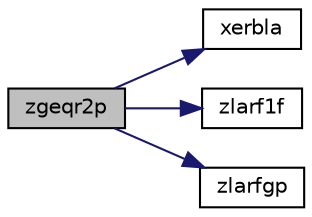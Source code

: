 digraph "zgeqr2p"
{
 // LATEX_PDF_SIZE
  edge [fontname="Helvetica",fontsize="10",labelfontname="Helvetica",labelfontsize="10"];
  node [fontname="Helvetica",fontsize="10",shape=record];
  rankdir="LR";
  Node1 [label="zgeqr2p",height=0.2,width=0.4,color="black", fillcolor="grey75", style="filled", fontcolor="black",tooltip="ZGEQR2P computes the QR factorization of a general rectangular matrix with non-negative diagonal elem..."];
  Node1 -> Node2 [color="midnightblue",fontsize="10",style="solid",fontname="Helvetica"];
  Node2 [label="xerbla",height=0.2,width=0.4,color="black", fillcolor="white", style="filled",URL="$xerbla_8f.html#a377ee61015baf8dea7770b3a404b1c07",tooltip="XERBLA"];
  Node1 -> Node3 [color="midnightblue",fontsize="10",style="solid",fontname="Helvetica"];
  Node3 [label="zlarf1f",height=0.2,width=0.4,color="black", fillcolor="white", style="filled",URL="$zlarf1f_8f.html#a48cd67b51ff589c1f2e0a9bf2b2c84ad",tooltip="ZLARF1F applies an elementary reflector to a general rectangular"];
  Node1 -> Node4 [color="midnightblue",fontsize="10",style="solid",fontname="Helvetica"];
  Node4 [label="zlarfgp",height=0.2,width=0.4,color="black", fillcolor="white", style="filled",URL="$zlarfgp_8f.html#a93999edf506177bbd53cf98f4d317b0a",tooltip="ZLARFGP generates an elementary reflector (Householder matrix) with non-negative beta."];
}
